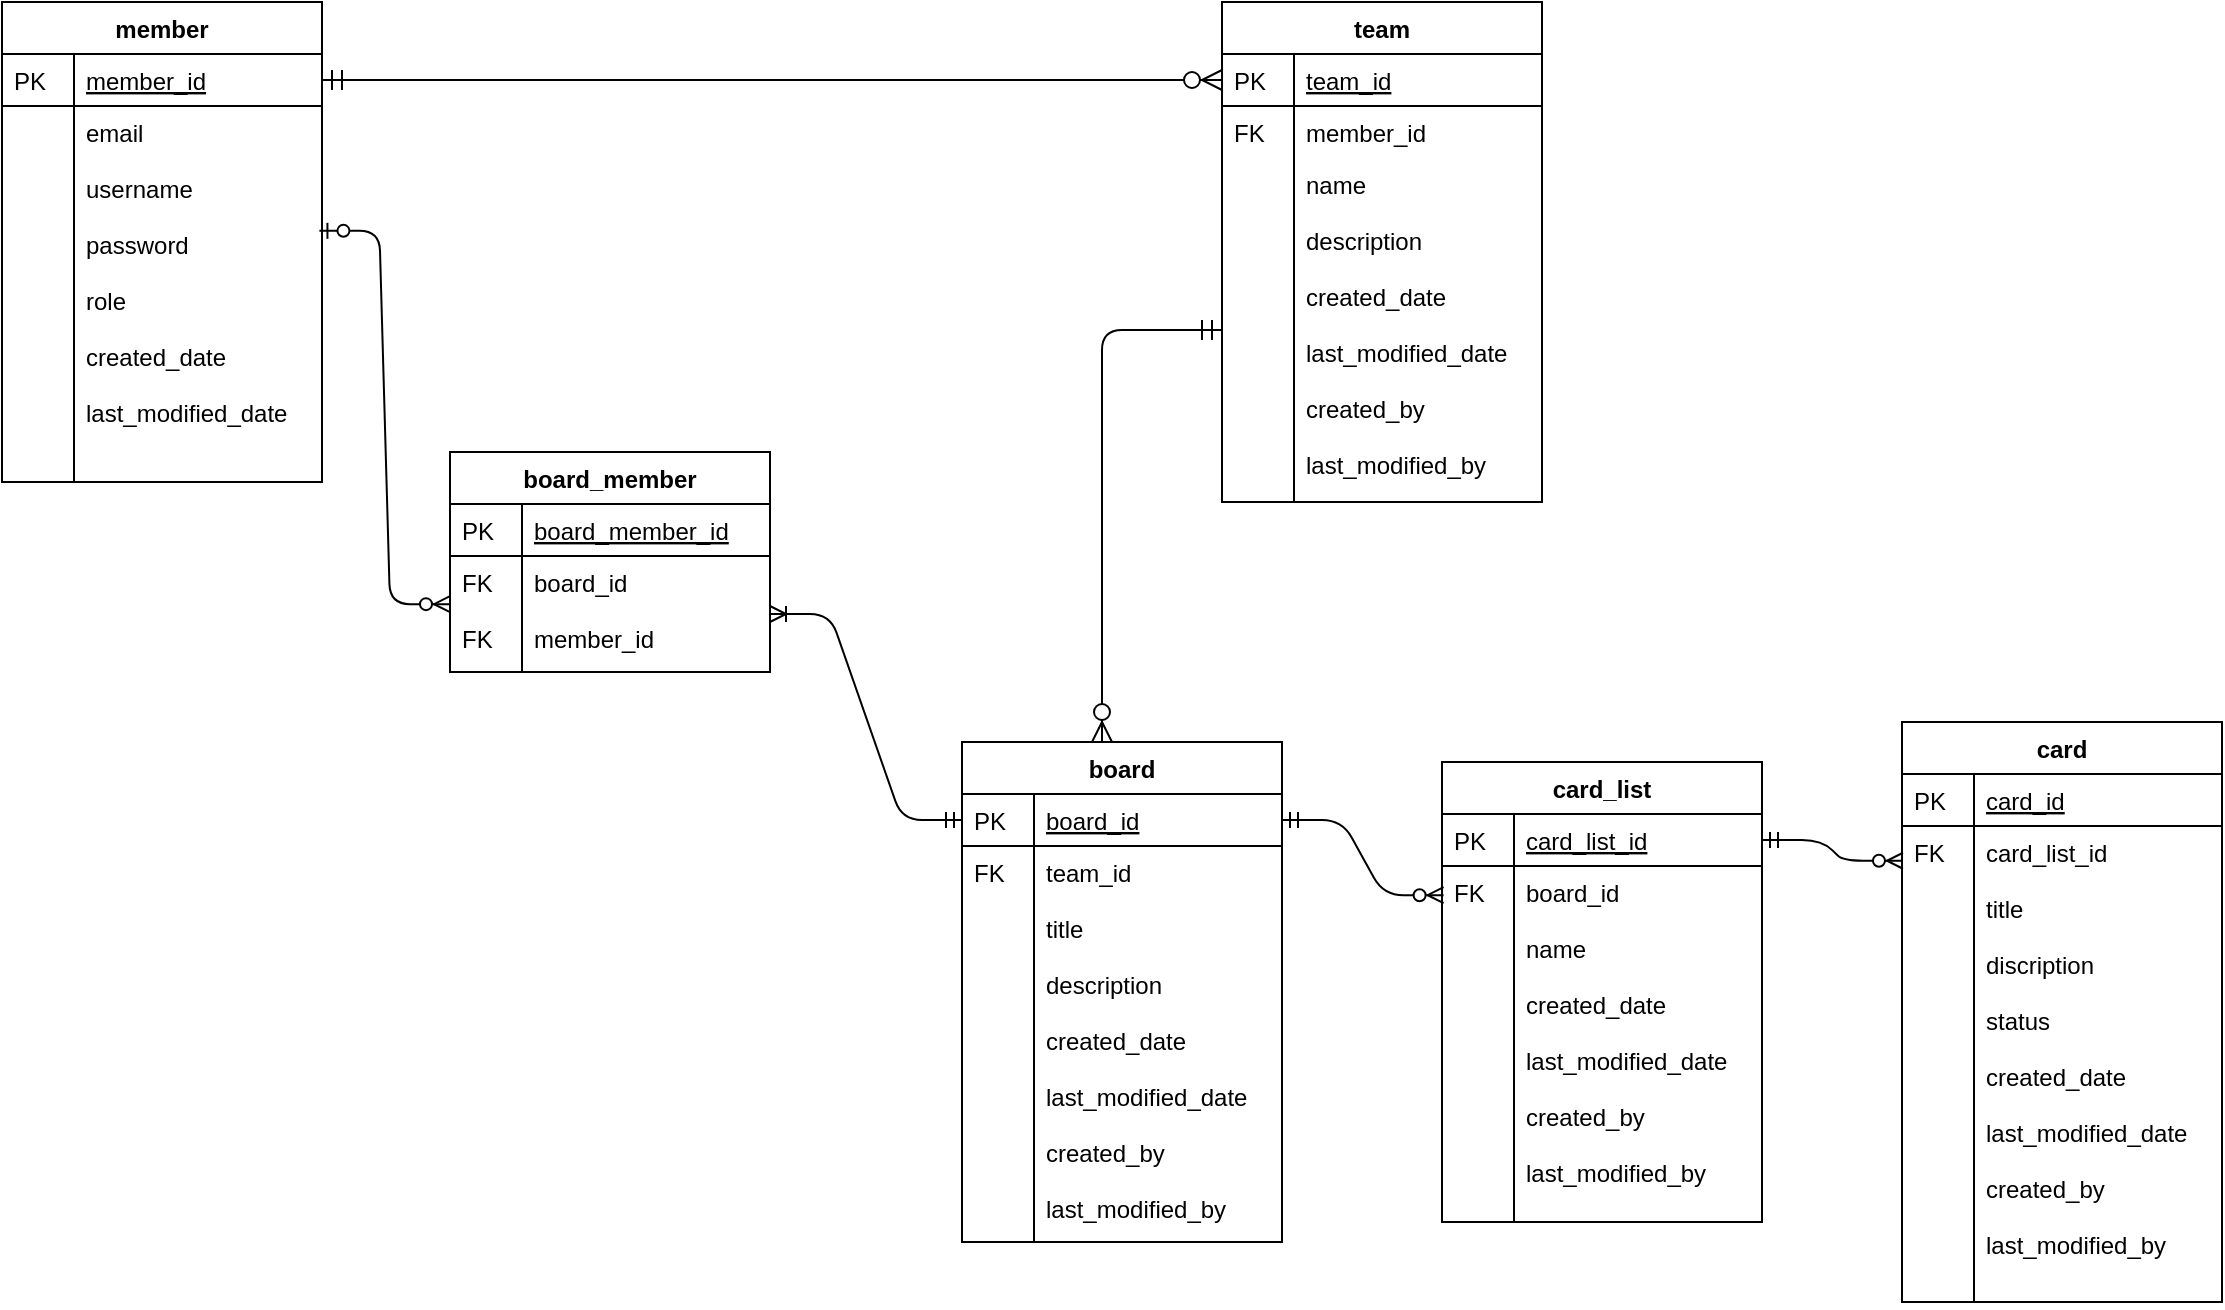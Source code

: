 <mxfile version="12.7.9" type="device"><diagram id="C5RBs43oDa-KdzZeNtuy" name="Page-1"><mxGraphModel dx="1426" dy="771" grid="1" gridSize="10" guides="1" tooltips="1" connect="1" arrows="1" fold="1" page="1" pageScale="1" pageWidth="827" pageHeight="1169" math="0" shadow="0"><root><mxCell id="WIyWlLk6GJQsqaUBKTNV-0"/><mxCell id="WIyWlLk6GJQsqaUBKTNV-1" parent="WIyWlLk6GJQsqaUBKTNV-0"/><mxCell id="zkfFHV4jXpPFQw0GAbJ--51" value="member" style="swimlane;fontStyle=1;childLayout=stackLayout;horizontal=1;startSize=26;horizontalStack=0;resizeParent=1;resizeLast=0;collapsible=1;marginBottom=0;rounded=0;shadow=0;strokeWidth=1;" parent="WIyWlLk6GJQsqaUBKTNV-1" vertex="1"><mxGeometry x="30" y="120" width="160" height="240" as="geometry"><mxRectangle x="20" y="80" width="160" height="26" as="alternateBounds"/></mxGeometry></mxCell><mxCell id="zkfFHV4jXpPFQw0GAbJ--52" value="member_id" style="shape=partialRectangle;top=0;left=0;right=0;bottom=1;align=left;verticalAlign=top;fillColor=none;spacingLeft=40;spacingRight=4;overflow=hidden;rotatable=0;points=[[0,0.5],[1,0.5]];portConstraint=eastwest;dropTarget=0;rounded=0;shadow=0;strokeWidth=1;fontStyle=4" parent="zkfFHV4jXpPFQw0GAbJ--51" vertex="1"><mxGeometry y="26" width="160" height="26" as="geometry"/></mxCell><mxCell id="zkfFHV4jXpPFQw0GAbJ--53" value="PK" style="shape=partialRectangle;top=0;left=0;bottom=0;fillColor=none;align=left;verticalAlign=top;spacingLeft=4;spacingRight=4;overflow=hidden;rotatable=0;points=[];portConstraint=eastwest;part=1;" parent="zkfFHV4jXpPFQw0GAbJ--52" vertex="1" connectable="0"><mxGeometry width="36" height="26" as="geometry"/></mxCell><mxCell id="zkfFHV4jXpPFQw0GAbJ--54" value="email&#10;&#10;username&#10;&#10;password&#10;&#10;role&#10;&#10;created_date&#10;&#10;last_modified_date" style="shape=partialRectangle;top=0;left=0;right=0;bottom=0;align=left;verticalAlign=top;fillColor=none;spacingLeft=40;spacingRight=4;overflow=hidden;rotatable=0;points=[[0,0.5],[1,0.5]];portConstraint=eastwest;dropTarget=0;rounded=0;shadow=0;strokeWidth=1;" parent="zkfFHV4jXpPFQw0GAbJ--51" vertex="1"><mxGeometry y="52" width="160" height="188" as="geometry"/></mxCell><mxCell id="zkfFHV4jXpPFQw0GAbJ--55" value="" style="shape=partialRectangle;top=0;left=0;bottom=0;fillColor=none;align=left;verticalAlign=top;spacingLeft=4;spacingRight=4;overflow=hidden;rotatable=0;points=[];portConstraint=eastwest;part=1;" parent="zkfFHV4jXpPFQw0GAbJ--54" vertex="1" connectable="0"><mxGeometry width="36" height="188" as="geometry"/></mxCell><mxCell id="zkfFHV4jXpPFQw0GAbJ--56" value="team" style="swimlane;fontStyle=1;childLayout=stackLayout;horizontal=1;startSize=26;horizontalStack=0;resizeParent=1;resizeLast=0;collapsible=1;marginBottom=0;rounded=0;shadow=0;strokeWidth=1;" parent="WIyWlLk6GJQsqaUBKTNV-1" vertex="1"><mxGeometry x="640" y="120" width="160" height="250" as="geometry"><mxRectangle x="260" y="80" width="160" height="26" as="alternateBounds"/></mxGeometry></mxCell><mxCell id="zkfFHV4jXpPFQw0GAbJ--57" value="team_id" style="shape=partialRectangle;top=0;left=0;right=0;bottom=1;align=left;verticalAlign=top;fillColor=none;spacingLeft=40;spacingRight=4;overflow=hidden;rotatable=0;points=[[0,0.5],[1,0.5]];portConstraint=eastwest;dropTarget=0;rounded=0;shadow=0;strokeWidth=1;fontStyle=4" parent="zkfFHV4jXpPFQw0GAbJ--56" vertex="1"><mxGeometry y="26" width="160" height="26" as="geometry"/></mxCell><mxCell id="zkfFHV4jXpPFQw0GAbJ--58" value="PK" style="shape=partialRectangle;top=0;left=0;bottom=0;fillColor=none;align=left;verticalAlign=top;spacingLeft=4;spacingRight=4;overflow=hidden;rotatable=0;points=[];portConstraint=eastwest;part=1;" parent="zkfFHV4jXpPFQw0GAbJ--57" vertex="1" connectable="0"><mxGeometry width="36" height="26" as="geometry"/></mxCell><mxCell id="zkfFHV4jXpPFQw0GAbJ--59" value="member_id" style="shape=partialRectangle;top=0;left=0;right=0;bottom=0;align=left;verticalAlign=top;fillColor=none;spacingLeft=40;spacingRight=4;overflow=hidden;rotatable=0;points=[[0,0.5],[1,0.5]];portConstraint=eastwest;dropTarget=0;rounded=0;shadow=0;strokeWidth=1;" parent="zkfFHV4jXpPFQw0GAbJ--56" vertex="1"><mxGeometry y="52" width="160" height="26" as="geometry"/></mxCell><mxCell id="zkfFHV4jXpPFQw0GAbJ--60" value="FK" style="shape=partialRectangle;top=0;left=0;bottom=0;fillColor=none;align=left;verticalAlign=top;spacingLeft=4;spacingRight=4;overflow=hidden;rotatable=0;points=[];portConstraint=eastwest;part=1;" parent="zkfFHV4jXpPFQw0GAbJ--59" vertex="1" connectable="0"><mxGeometry width="36" height="26" as="geometry"/></mxCell><mxCell id="zkfFHV4jXpPFQw0GAbJ--61" value="name&#10;&#10;description&#10;&#10;created_date&#10;&#10;last_modified_date&#10;&#10;created_by&#10;&#10;last_modified_by" style="shape=partialRectangle;top=0;left=0;right=0;bottom=0;align=left;verticalAlign=top;fillColor=none;spacingLeft=40;spacingRight=4;overflow=hidden;rotatable=0;points=[[0,0.5],[1,0.5]];portConstraint=eastwest;dropTarget=0;rounded=0;shadow=0;strokeWidth=1;" parent="zkfFHV4jXpPFQw0GAbJ--56" vertex="1"><mxGeometry y="78" width="160" height="172" as="geometry"/></mxCell><mxCell id="zkfFHV4jXpPFQw0GAbJ--62" value="" style="shape=partialRectangle;top=0;left=0;bottom=0;fillColor=none;align=left;verticalAlign=top;spacingLeft=4;spacingRight=4;overflow=hidden;rotatable=0;points=[];portConstraint=eastwest;part=1;" parent="zkfFHV4jXpPFQw0GAbJ--61" vertex="1" connectable="0"><mxGeometry width="36" height="172" as="geometry"/></mxCell><mxCell id="zkfFHV4jXpPFQw0GAbJ--63" value="" style="edgeStyle=orthogonalEdgeStyle;endArrow=ERzeroToMany;startArrow=ERmandOne;shadow=0;strokeWidth=1;endSize=8;startSize=8;" parent="WIyWlLk6GJQsqaUBKTNV-1" source="zkfFHV4jXpPFQw0GAbJ--52" target="zkfFHV4jXpPFQw0GAbJ--57" edge="1"><mxGeometry width="100" height="100" relative="1" as="geometry"><mxPoint x="310" y="390" as="sourcePoint"/><mxPoint x="410" y="290" as="targetPoint"/></mxGeometry></mxCell><mxCell id="NZIqcPje6lIXE8gpxSCz-7" value="board" style="swimlane;fontStyle=1;childLayout=stackLayout;horizontal=1;startSize=26;horizontalStack=0;resizeParent=1;resizeLast=0;collapsible=1;marginBottom=0;rounded=0;shadow=0;strokeWidth=1;" vertex="1" parent="WIyWlLk6GJQsqaUBKTNV-1"><mxGeometry x="510" y="490" width="160" height="250" as="geometry"><mxRectangle x="20" y="80" width="160" height="26" as="alternateBounds"/></mxGeometry></mxCell><mxCell id="NZIqcPje6lIXE8gpxSCz-8" value="board_id" style="shape=partialRectangle;top=0;left=0;right=0;bottom=1;align=left;verticalAlign=top;fillColor=none;spacingLeft=40;spacingRight=4;overflow=hidden;rotatable=0;points=[[0,0.5],[1,0.5]];portConstraint=eastwest;dropTarget=0;rounded=0;shadow=0;strokeWidth=1;fontStyle=4" vertex="1" parent="NZIqcPje6lIXE8gpxSCz-7"><mxGeometry y="26" width="160" height="26" as="geometry"/></mxCell><mxCell id="NZIqcPje6lIXE8gpxSCz-9" value="PK" style="shape=partialRectangle;top=0;left=0;bottom=0;fillColor=none;align=left;verticalAlign=top;spacingLeft=4;spacingRight=4;overflow=hidden;rotatable=0;points=[];portConstraint=eastwest;part=1;" vertex="1" connectable="0" parent="NZIqcPje6lIXE8gpxSCz-8"><mxGeometry width="36" height="26" as="geometry"/></mxCell><mxCell id="NZIqcPje6lIXE8gpxSCz-10" value="team_id&#10;&#10;title&#10;&#10;description&#10;&#10;created_date&#10;&#10;last_modified_date&#10;&#10;created_by&#10;&#10;last_modified_by&#10;" style="shape=partialRectangle;top=0;left=0;right=0;bottom=0;align=left;verticalAlign=top;fillColor=none;spacingLeft=40;spacingRight=4;overflow=hidden;rotatable=0;points=[[0,0.5],[1,0.5]];portConstraint=eastwest;dropTarget=0;rounded=0;shadow=0;strokeWidth=1;" vertex="1" parent="NZIqcPje6lIXE8gpxSCz-7"><mxGeometry y="52" width="160" height="198" as="geometry"/></mxCell><mxCell id="NZIqcPje6lIXE8gpxSCz-11" value="FK" style="shape=partialRectangle;top=0;left=0;bottom=0;fillColor=none;align=left;verticalAlign=top;spacingLeft=4;spacingRight=4;overflow=hidden;rotatable=0;points=[];portConstraint=eastwest;part=1;" vertex="1" connectable="0" parent="NZIqcPje6lIXE8gpxSCz-10"><mxGeometry width="36" height="198.0" as="geometry"/></mxCell><mxCell id="NZIqcPje6lIXE8gpxSCz-18" value="" style="edgeStyle=orthogonalEdgeStyle;fontSize=12;html=1;endArrow=ERzeroToMany;startArrow=ERmandOne;strokeColor=#000000;endSize=8;startSize=8;" edge="1" parent="WIyWlLk6GJQsqaUBKTNV-1" source="zkfFHV4jXpPFQw0GAbJ--61" target="NZIqcPje6lIXE8gpxSCz-7"><mxGeometry width="100" height="100" relative="1" as="geometry"><mxPoint x="479.58" y="370" as="sourcePoint"/><mxPoint x="570" y="480" as="targetPoint"/><Array as="points"><mxPoint x="580" y="284"/><mxPoint x="580" y="490"/></Array></mxGeometry></mxCell><mxCell id="NZIqcPje6lIXE8gpxSCz-30" value="board_member" style="swimlane;fontStyle=1;childLayout=stackLayout;horizontal=1;startSize=26;horizontalStack=0;resizeParent=1;resizeLast=0;collapsible=1;marginBottom=0;rounded=0;shadow=0;strokeWidth=1;" vertex="1" parent="WIyWlLk6GJQsqaUBKTNV-1"><mxGeometry x="254" y="345" width="160" height="110" as="geometry"><mxRectangle x="20" y="80" width="160" height="26" as="alternateBounds"/></mxGeometry></mxCell><mxCell id="NZIqcPje6lIXE8gpxSCz-31" value="board_member_id" style="shape=partialRectangle;top=0;left=0;right=0;bottom=1;align=left;verticalAlign=top;fillColor=none;spacingLeft=40;spacingRight=4;overflow=hidden;rotatable=0;points=[[0,0.5],[1,0.5]];portConstraint=eastwest;dropTarget=0;rounded=0;shadow=0;strokeWidth=1;fontStyle=4" vertex="1" parent="NZIqcPje6lIXE8gpxSCz-30"><mxGeometry y="26" width="160" height="26" as="geometry"/></mxCell><mxCell id="NZIqcPje6lIXE8gpxSCz-32" value="PK" style="shape=partialRectangle;top=0;left=0;bottom=0;fillColor=none;align=left;verticalAlign=top;spacingLeft=4;spacingRight=4;overflow=hidden;rotatable=0;points=[];portConstraint=eastwest;part=1;" vertex="1" connectable="0" parent="NZIqcPje6lIXE8gpxSCz-31"><mxGeometry width="36" height="26" as="geometry"/></mxCell><mxCell id="NZIqcPje6lIXE8gpxSCz-33" value="board_id&#10;&#10;member_id" style="shape=partialRectangle;top=0;left=0;right=0;bottom=0;align=left;verticalAlign=top;fillColor=none;spacingLeft=40;spacingRight=4;overflow=hidden;rotatable=0;points=[[0,0.5],[1,0.5]];portConstraint=eastwest;dropTarget=0;rounded=0;shadow=0;strokeWidth=1;" vertex="1" parent="NZIqcPje6lIXE8gpxSCz-30"><mxGeometry y="52" width="160" height="58" as="geometry"/></mxCell><mxCell id="NZIqcPje6lIXE8gpxSCz-34" value="FK&#10;&#10;FK" style="shape=partialRectangle;top=0;left=0;bottom=0;fillColor=none;align=left;verticalAlign=top;spacingLeft=4;spacingRight=4;overflow=hidden;rotatable=0;points=[];portConstraint=eastwest;part=1;" vertex="1" connectable="0" parent="NZIqcPje6lIXE8gpxSCz-33"><mxGeometry width="36" height="58" as="geometry"/></mxCell><mxCell id="NZIqcPje6lIXE8gpxSCz-36" value="" style="edgeStyle=entityRelationEdgeStyle;fontSize=12;html=1;endArrow=ERoneToMany;startArrow=ERmandOne;strokeColor=#000000;" edge="1" parent="WIyWlLk6GJQsqaUBKTNV-1" source="NZIqcPje6lIXE8gpxSCz-8" target="NZIqcPje6lIXE8gpxSCz-33"><mxGeometry width="100" height="100" relative="1" as="geometry"><mxPoint x="450" y="480" as="sourcePoint"/><mxPoint x="550" y="380" as="targetPoint"/></mxGeometry></mxCell><mxCell id="NZIqcPje6lIXE8gpxSCz-37" value="" style="edgeStyle=entityRelationEdgeStyle;fontSize=12;html=1;endArrow=ERzeroToMany;startArrow=ERzeroToOne;strokeColor=#000000;entryX=0;entryY=0.415;entryDx=0;entryDy=0;entryPerimeter=0;exitX=0.992;exitY=0.332;exitDx=0;exitDy=0;exitPerimeter=0;" edge="1" parent="WIyWlLk6GJQsqaUBKTNV-1" source="zkfFHV4jXpPFQw0GAbJ--54" target="NZIqcPje6lIXE8gpxSCz-33"><mxGeometry width="100" height="100" relative="1" as="geometry"><mxPoint x="10" y="570" as="sourcePoint"/><mxPoint x="110" y="470" as="targetPoint"/></mxGeometry></mxCell><mxCell id="NZIqcPje6lIXE8gpxSCz-38" value="card" style="swimlane;fontStyle=1;childLayout=stackLayout;horizontal=1;startSize=26;horizontalStack=0;resizeParent=1;resizeLast=0;collapsible=1;marginBottom=0;rounded=0;shadow=0;strokeWidth=1;" vertex="1" parent="WIyWlLk6GJQsqaUBKTNV-1"><mxGeometry x="980" y="480" width="160" height="290" as="geometry"><mxRectangle x="20" y="80" width="160" height="26" as="alternateBounds"/></mxGeometry></mxCell><mxCell id="NZIqcPje6lIXE8gpxSCz-39" value="card_id" style="shape=partialRectangle;top=0;left=0;right=0;bottom=1;align=left;verticalAlign=top;fillColor=none;spacingLeft=40;spacingRight=4;overflow=hidden;rotatable=0;points=[[0,0.5],[1,0.5]];portConstraint=eastwest;dropTarget=0;rounded=0;shadow=0;strokeWidth=1;fontStyle=4" vertex="1" parent="NZIqcPje6lIXE8gpxSCz-38"><mxGeometry y="26" width="160" height="26" as="geometry"/></mxCell><mxCell id="NZIqcPje6lIXE8gpxSCz-40" value="PK" style="shape=partialRectangle;top=0;left=0;bottom=0;fillColor=none;align=left;verticalAlign=top;spacingLeft=4;spacingRight=4;overflow=hidden;rotatable=0;points=[];portConstraint=eastwest;part=1;" vertex="1" connectable="0" parent="NZIqcPje6lIXE8gpxSCz-39"><mxGeometry width="36" height="26" as="geometry"/></mxCell><mxCell id="NZIqcPje6lIXE8gpxSCz-41" value="card_list_id&#10;&#10;title&#10;&#10;discription&#10;&#10;status&#10;&#10;created_date&#10;&#10;last_modified_date&#10;&#10;created_by&#10;&#10;last_modified_by" style="shape=partialRectangle;top=0;left=0;right=0;bottom=0;align=left;verticalAlign=top;fillColor=none;spacingLeft=40;spacingRight=4;overflow=hidden;rotatable=0;points=[[0,0.5],[1,0.5]];portConstraint=eastwest;dropTarget=0;rounded=0;shadow=0;strokeWidth=1;" vertex="1" parent="NZIqcPje6lIXE8gpxSCz-38"><mxGeometry y="52" width="160" height="238" as="geometry"/></mxCell><mxCell id="NZIqcPje6lIXE8gpxSCz-42" value="FK" style="shape=partialRectangle;top=0;left=0;bottom=0;fillColor=none;align=left;verticalAlign=top;spacingLeft=4;spacingRight=4;overflow=hidden;rotatable=0;points=[];portConstraint=eastwest;part=1;" vertex="1" connectable="0" parent="NZIqcPje6lIXE8gpxSCz-41"><mxGeometry width="36" height="238" as="geometry"/></mxCell><mxCell id="NZIqcPje6lIXE8gpxSCz-43" value="card_list" style="swimlane;fontStyle=1;childLayout=stackLayout;horizontal=1;startSize=26;horizontalStack=0;resizeParent=1;resizeLast=0;collapsible=1;marginBottom=0;rounded=0;shadow=0;strokeWidth=1;" vertex="1" parent="WIyWlLk6GJQsqaUBKTNV-1"><mxGeometry x="750" y="500" width="160" height="230" as="geometry"><mxRectangle x="20" y="80" width="160" height="26" as="alternateBounds"/></mxGeometry></mxCell><mxCell id="NZIqcPje6lIXE8gpxSCz-44" value="card_list_id" style="shape=partialRectangle;top=0;left=0;right=0;bottom=1;align=left;verticalAlign=top;fillColor=none;spacingLeft=40;spacingRight=4;overflow=hidden;rotatable=0;points=[[0,0.5],[1,0.5]];portConstraint=eastwest;dropTarget=0;rounded=0;shadow=0;strokeWidth=1;fontStyle=4" vertex="1" parent="NZIqcPje6lIXE8gpxSCz-43"><mxGeometry y="26" width="160" height="26" as="geometry"/></mxCell><mxCell id="NZIqcPje6lIXE8gpxSCz-45" value="PK" style="shape=partialRectangle;top=0;left=0;bottom=0;fillColor=none;align=left;verticalAlign=top;spacingLeft=4;spacingRight=4;overflow=hidden;rotatable=0;points=[];portConstraint=eastwest;part=1;" vertex="1" connectable="0" parent="NZIqcPje6lIXE8gpxSCz-44"><mxGeometry width="36" height="26" as="geometry"/></mxCell><mxCell id="NZIqcPje6lIXE8gpxSCz-46" value="board_id&#10;&#10;name&#10;&#10;created_date&#10;&#10;last_modified_date&#10;&#10;created_by&#10;&#10;last_modified_by&#10;" style="shape=partialRectangle;top=0;left=0;right=0;bottom=0;align=left;verticalAlign=top;fillColor=none;spacingLeft=40;spacingRight=4;overflow=hidden;rotatable=0;points=[[0,0.5],[1,0.5]];portConstraint=eastwest;dropTarget=0;rounded=0;shadow=0;strokeWidth=1;" vertex="1" parent="NZIqcPje6lIXE8gpxSCz-43"><mxGeometry y="52" width="160" height="178" as="geometry"/></mxCell><mxCell id="NZIqcPje6lIXE8gpxSCz-47" value="FK" style="shape=partialRectangle;top=0;left=0;bottom=0;fillColor=none;align=left;verticalAlign=top;spacingLeft=4;spacingRight=4;overflow=hidden;rotatable=0;points=[];portConstraint=eastwest;part=1;" vertex="1" connectable="0" parent="NZIqcPje6lIXE8gpxSCz-46"><mxGeometry width="36" height="178" as="geometry"/></mxCell><mxCell id="NZIqcPje6lIXE8gpxSCz-49" value="" style="edgeStyle=entityRelationEdgeStyle;fontSize=12;html=1;endArrow=ERzeroToMany;startArrow=ERmandOne;strokeColor=#000000;exitX=1;exitY=0.5;exitDx=0;exitDy=0;entryX=0.005;entryY=0.082;entryDx=0;entryDy=0;entryPerimeter=0;" edge="1" parent="WIyWlLk6GJQsqaUBKTNV-1" source="NZIqcPje6lIXE8gpxSCz-8" target="NZIqcPje6lIXE8gpxSCz-46"><mxGeometry width="100" height="100" relative="1" as="geometry"><mxPoint x="610" y="720" as="sourcePoint"/><mxPoint x="710" y="620" as="targetPoint"/></mxGeometry></mxCell><mxCell id="NZIqcPje6lIXE8gpxSCz-50" value="" style="edgeStyle=entityRelationEdgeStyle;fontSize=12;html=1;endArrow=ERzeroToMany;startArrow=ERmandOne;strokeColor=#000000;exitX=1;exitY=0.5;exitDx=0;exitDy=0;entryX=0.003;entryY=0.073;entryDx=0;entryDy=0;entryPerimeter=0;" edge="1" parent="WIyWlLk6GJQsqaUBKTNV-1" source="NZIqcPje6lIXE8gpxSCz-44" target="NZIqcPje6lIXE8gpxSCz-41"><mxGeometry width="100" height="100" relative="1" as="geometry"><mxPoint x="910.0" y="625.78" as="sourcePoint"/><mxPoint x="980" y="624" as="targetPoint"/></mxGeometry></mxCell></root></mxGraphModel></diagram></mxfile>